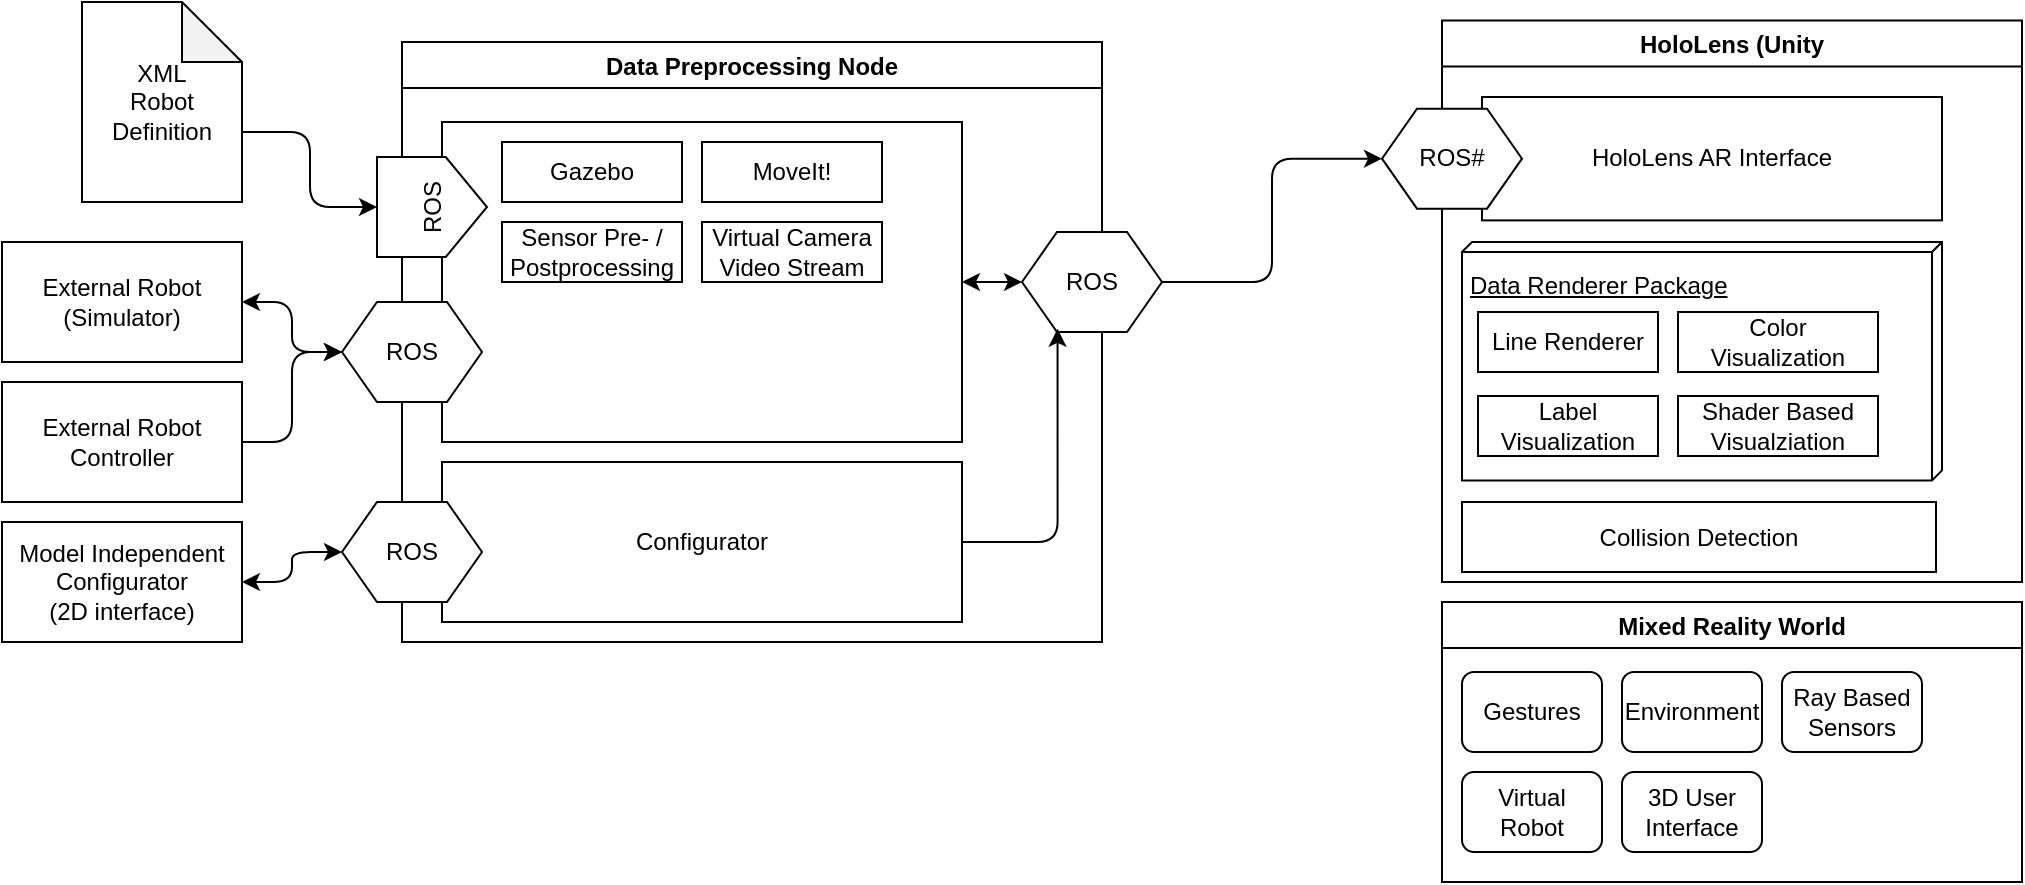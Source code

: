 <mxfile version="12.8.1" type="device"><diagram name="Page-1" id="5f0bae14-7c28-e335-631c-24af17079c00"><mxGraphModel dx="1404" dy="806" grid="1" gridSize="10" guides="1" tooltips="1" connect="1" arrows="1" fold="1" page="1" pageScale="1" pageWidth="1100" pageHeight="850" background="#ffffff" math="0" shadow="0"><root><mxCell id="0"/><mxCell id="1" parent="0"/><mxCell id="eqDCZAuiTmSM2qotJYsp-15" value="Data Preprocessing Node" style="swimlane;" vertex="1" parent="1"><mxGeometry x="260" y="90" width="350" height="300" as="geometry"/></mxCell><mxCell id="eqDCZAuiTmSM2qotJYsp-8" value="" style="rounded=0;whiteSpace=wrap;html=1;" vertex="1" parent="eqDCZAuiTmSM2qotJYsp-15"><mxGeometry x="20" y="40" width="260" height="160" as="geometry"/></mxCell><mxCell id="eqDCZAuiTmSM2qotJYsp-17" value="ROS" style="shape=offPageConnector;whiteSpace=wrap;html=1;rotation=-90;" vertex="1" parent="eqDCZAuiTmSM2qotJYsp-15"><mxGeometry x="-10" y="55" width="50" height="55" as="geometry"/></mxCell><mxCell id="eqDCZAuiTmSM2qotJYsp-24" value="ROS" style="shape=hexagon;perimeter=hexagonPerimeter2;whiteSpace=wrap;html=1;" vertex="1" parent="eqDCZAuiTmSM2qotJYsp-15"><mxGeometry x="-30" y="130" width="70" height="50" as="geometry"/></mxCell><mxCell id="eqDCZAuiTmSM2qotJYsp-60" value="Virtual Camera Video Stream" style="rounded=0;whiteSpace=wrap;html=1;" vertex="1" parent="eqDCZAuiTmSM2qotJYsp-15"><mxGeometry x="150" y="90" width="90" height="30" as="geometry"/></mxCell><mxCell id="eqDCZAuiTmSM2qotJYsp-91" value="Gazebo" style="rounded=0;whiteSpace=wrap;html=1;" vertex="1" parent="eqDCZAuiTmSM2qotJYsp-15"><mxGeometry x="50" y="50" width="90" height="30" as="geometry"/></mxCell><mxCell id="eqDCZAuiTmSM2qotJYsp-93" value="MoveIt!" style="rounded=0;whiteSpace=wrap;html=1;" vertex="1" parent="eqDCZAuiTmSM2qotJYsp-15"><mxGeometry x="150" y="50" width="90" height="30" as="geometry"/></mxCell><mxCell id="eqDCZAuiTmSM2qotJYsp-94" value="Sensor Pre- / Postprocessing" style="rounded=0;whiteSpace=wrap;html=1;" vertex="1" parent="eqDCZAuiTmSM2qotJYsp-15"><mxGeometry x="50" y="90" width="90" height="30" as="geometry"/></mxCell><mxCell id="eqDCZAuiTmSM2qotJYsp-95" value="Configurator" style="rounded=0;whiteSpace=wrap;html=1;" vertex="1" parent="eqDCZAuiTmSM2qotJYsp-15"><mxGeometry x="20" y="210" width="260" height="80" as="geometry"/></mxCell><mxCell id="eqDCZAuiTmSM2qotJYsp-16" value="HoloLens (Unity" style="swimlane;" vertex="1" parent="1"><mxGeometry x="780" y="79.19" width="290" height="280.81" as="geometry"><mxRectangle x="820" y="80" width="90" height="23" as="alternateBounds"/></mxGeometry></mxCell><mxCell id="eqDCZAuiTmSM2qotJYsp-66" value="HoloLens AR Interface" style="rounded=0;whiteSpace=wrap;html=1;rotation=0;" vertex="1" parent="eqDCZAuiTmSM2qotJYsp-16"><mxGeometry x="20" y="38.31" width="230" height="61.69" as="geometry"/></mxCell><mxCell id="eqDCZAuiTmSM2qotJYsp-88" value="ROS#" style="shape=hexagon;perimeter=hexagonPerimeter2;whiteSpace=wrap;html=1;" vertex="1" parent="eqDCZAuiTmSM2qotJYsp-16"><mxGeometry x="-30" y="44.15" width="70" height="50" as="geometry"/></mxCell><mxCell id="eqDCZAuiTmSM2qotJYsp-38" value="Data Renderer Package" style="verticalAlign=top;align=left;spacingTop=8;spacingLeft=2;spacingRight=12;shape=cube;size=5;direction=south;fontStyle=4;html=1;" vertex="1" parent="eqDCZAuiTmSM2qotJYsp-16"><mxGeometry x="10" y="110.81" width="240" height="119.19" as="geometry"/></mxCell><mxCell id="eqDCZAuiTmSM2qotJYsp-21" value="Color Visualization" style="rounded=0;whiteSpace=wrap;html=1;" vertex="1" parent="eqDCZAuiTmSM2qotJYsp-16"><mxGeometry x="118" y="145.81" width="100" height="30" as="geometry"/></mxCell><mxCell id="eqDCZAuiTmSM2qotJYsp-22" value="Line Renderer" style="rounded=0;whiteSpace=wrap;html=1;" vertex="1" parent="eqDCZAuiTmSM2qotJYsp-16"><mxGeometry x="18" y="145.81" width="90" height="30" as="geometry"/></mxCell><mxCell id="eqDCZAuiTmSM2qotJYsp-20" value="Label Visualization" style="rounded=0;whiteSpace=wrap;html=1;" vertex="1" parent="eqDCZAuiTmSM2qotJYsp-16"><mxGeometry x="18" y="187.81" width="90" height="30" as="geometry"/></mxCell><mxCell id="eqDCZAuiTmSM2qotJYsp-23" value="Shader Based Visualziation" style="rounded=0;whiteSpace=wrap;html=1;" vertex="1" parent="eqDCZAuiTmSM2qotJYsp-16"><mxGeometry x="118" y="187.81" width="100" height="30" as="geometry"/></mxCell><mxCell id="eqDCZAuiTmSM2qotJYsp-50" value="Collision Detection" style="rounded=0;whiteSpace=wrap;html=1;" vertex="1" parent="eqDCZAuiTmSM2qotJYsp-16"><mxGeometry x="10" y="240.81" width="237" height="35" as="geometry"/></mxCell><mxCell id="eqDCZAuiTmSM2qotJYsp-45" value="&lt;div&gt;XML&lt;/div&gt;&lt;div&gt;Robot&lt;/div&gt;&lt;div&gt;Definition&lt;/div&gt;" style="shape=note;whiteSpace=wrap;html=1;backgroundOutline=1;darkOpacity=0.05;" vertex="1" parent="1"><mxGeometry x="100" y="70" width="80" height="100" as="geometry"/></mxCell><mxCell id="eqDCZAuiTmSM2qotJYsp-46" value="External Robot Controller" style="rounded=0;whiteSpace=wrap;html=1;" vertex="1" parent="1"><mxGeometry x="60" y="260" width="120" height="60" as="geometry"/></mxCell><mxCell id="eqDCZAuiTmSM2qotJYsp-47" value="&lt;div&gt;Model Independent&lt;/div&gt;&lt;div&gt;Configurator&lt;/div&gt;&lt;div&gt;(2D interface)&lt;br&gt;&lt;/div&gt;" style="rounded=0;whiteSpace=wrap;html=1;" vertex="1" parent="1"><mxGeometry x="60" y="330" width="120" height="60" as="geometry"/></mxCell><mxCell id="eqDCZAuiTmSM2qotJYsp-71" value="" style="edgeStyle=elbowEdgeStyle;elbow=horizontal;endArrow=classic;html=1;exitX=0;exitY=0;exitDx=80;exitDy=65;exitPerimeter=0;entryX=0.5;entryY=0;entryDx=0;entryDy=0;" edge="1" parent="1" source="eqDCZAuiTmSM2qotJYsp-45" target="eqDCZAuiTmSM2qotJYsp-17"><mxGeometry width="50" height="50" relative="1" as="geometry"><mxPoint x="490" y="370" as="sourcePoint"/><mxPoint x="540" y="320" as="targetPoint"/></mxGeometry></mxCell><mxCell id="eqDCZAuiTmSM2qotJYsp-75" value="External Robot (Simulator)" style="rounded=0;whiteSpace=wrap;html=1;" vertex="1" parent="1"><mxGeometry x="60" y="190" width="120" height="60" as="geometry"/></mxCell><mxCell id="eqDCZAuiTmSM2qotJYsp-80" value="" style="edgeStyle=elbowEdgeStyle;elbow=horizontal;endArrow=classic;html=1;exitX=1;exitY=0.5;exitDx=0;exitDy=0;entryX=0;entryY=0.5;entryDx=0;entryDy=0;startArrow=classic;startFill=1;" edge="1" parent="1" source="eqDCZAuiTmSM2qotJYsp-75" target="eqDCZAuiTmSM2qotJYsp-24"><mxGeometry width="50" height="50" relative="1" as="geometry"><mxPoint x="190" y="330" as="sourcePoint"/><mxPoint x="240" y="280" as="targetPoint"/></mxGeometry></mxCell><mxCell id="eqDCZAuiTmSM2qotJYsp-81" value="" style="edgeStyle=elbowEdgeStyle;elbow=horizontal;endArrow=classic;html=1;exitX=1;exitY=0.5;exitDx=0;exitDy=0;entryX=0;entryY=0.5;entryDx=0;entryDy=0;" edge="1" parent="1" source="eqDCZAuiTmSM2qotJYsp-46" target="eqDCZAuiTmSM2qotJYsp-24"><mxGeometry width="50" height="50" relative="1" as="geometry"><mxPoint x="190" y="340" as="sourcePoint"/><mxPoint x="240" y="290" as="targetPoint"/></mxGeometry></mxCell><mxCell id="eqDCZAuiTmSM2qotJYsp-82" value="" style="edgeStyle=elbowEdgeStyle;elbow=horizontal;endArrow=classic;html=1;exitX=1;exitY=0.5;exitDx=0;exitDy=0;entryX=0;entryY=0.5;entryDx=0;entryDy=0;startArrow=classic;startFill=1;" edge="1" parent="1" source="eqDCZAuiTmSM2qotJYsp-47" target="eqDCZAuiTmSM2qotJYsp-90"><mxGeometry width="50" height="50" relative="1" as="geometry"><mxPoint x="150" y="420" as="sourcePoint"/><mxPoint x="247.5" y="344.12" as="targetPoint"/></mxGeometry></mxCell><mxCell id="eqDCZAuiTmSM2qotJYsp-83" value="Mixed Reality World" style="swimlane;" vertex="1" parent="1"><mxGeometry x="780" y="370" width="290" height="140" as="geometry"><mxRectangle x="820" y="80" width="90" height="23" as="alternateBounds"/></mxGeometry></mxCell><mxCell id="eqDCZAuiTmSM2qotJYsp-84" value="Gestures" style="rounded=1;whiteSpace=wrap;html=1;" vertex="1" parent="eqDCZAuiTmSM2qotJYsp-83"><mxGeometry x="10" y="35" width="70" height="40" as="geometry"/></mxCell><mxCell id="eqDCZAuiTmSM2qotJYsp-85" value="Environment" style="rounded=1;whiteSpace=wrap;html=1;" vertex="1" parent="eqDCZAuiTmSM2qotJYsp-83"><mxGeometry x="90" y="35" width="70" height="40" as="geometry"/></mxCell><mxCell id="eqDCZAuiTmSM2qotJYsp-86" value="Ray Based Sensors" style="rounded=1;whiteSpace=wrap;html=1;" vertex="1" parent="eqDCZAuiTmSM2qotJYsp-83"><mxGeometry x="170" y="35" width="70" height="40" as="geometry"/></mxCell><mxCell id="eqDCZAuiTmSM2qotJYsp-87" value="3D User Interface" style="rounded=1;whiteSpace=wrap;html=1;" vertex="1" parent="eqDCZAuiTmSM2qotJYsp-83"><mxGeometry x="90" y="85" width="70" height="40" as="geometry"/></mxCell><mxCell id="eqDCZAuiTmSM2qotJYsp-89" value="Virtual Robot" style="rounded=1;whiteSpace=wrap;html=1;" vertex="1" parent="eqDCZAuiTmSM2qotJYsp-83"><mxGeometry x="10" y="85" width="70" height="40" as="geometry"/></mxCell><mxCell id="eqDCZAuiTmSM2qotJYsp-90" value="ROS" style="shape=hexagon;perimeter=hexagonPerimeter2;whiteSpace=wrap;html=1;" vertex="1" parent="1"><mxGeometry x="230" y="320" width="70" height="50" as="geometry"/></mxCell><mxCell id="eqDCZAuiTmSM2qotJYsp-96" value="ROS" style="shape=hexagon;perimeter=hexagonPerimeter2;whiteSpace=wrap;html=1;" vertex="1" parent="1"><mxGeometry x="570" y="185" width="70" height="50" as="geometry"/></mxCell><mxCell id="eqDCZAuiTmSM2qotJYsp-98" value="" style="edgeStyle=segmentEdgeStyle;endArrow=classic;html=1;exitX=1;exitY=0.5;exitDx=0;exitDy=0;entryX=0.254;entryY=0.968;entryDx=0;entryDy=0;entryPerimeter=0;" edge="1" parent="1" source="eqDCZAuiTmSM2qotJYsp-95" target="eqDCZAuiTmSM2qotJYsp-96"><mxGeometry width="50" height="50" relative="1" as="geometry"><mxPoint x="560" y="360" as="sourcePoint"/><mxPoint x="610" y="310" as="targetPoint"/></mxGeometry></mxCell><mxCell id="eqDCZAuiTmSM2qotJYsp-99" style="edgeStyle=orthogonalEdgeStyle;rounded=0;orthogonalLoop=1;jettySize=auto;html=1;exitX=1;exitY=0.5;exitDx=0;exitDy=0;entryX=0;entryY=0.5;entryDx=0;entryDy=0;startArrow=classic;startFill=1;" edge="1" parent="1" source="eqDCZAuiTmSM2qotJYsp-8" target="eqDCZAuiTmSM2qotJYsp-96"><mxGeometry relative="1" as="geometry"/></mxCell><mxCell id="eqDCZAuiTmSM2qotJYsp-100" value="" style="edgeStyle=elbowEdgeStyle;elbow=horizontal;endArrow=classic;html=1;exitX=1;exitY=0.5;exitDx=0;exitDy=0;entryX=0;entryY=0.5;entryDx=0;entryDy=0;" edge="1" parent="1" source="eqDCZAuiTmSM2qotJYsp-96" target="eqDCZAuiTmSM2qotJYsp-88"><mxGeometry width="50" height="50" relative="1" as="geometry"><mxPoint x="490" y="460" as="sourcePoint"/><mxPoint x="540" y="410" as="targetPoint"/></mxGeometry></mxCell></root></mxGraphModel></diagram></mxfile>